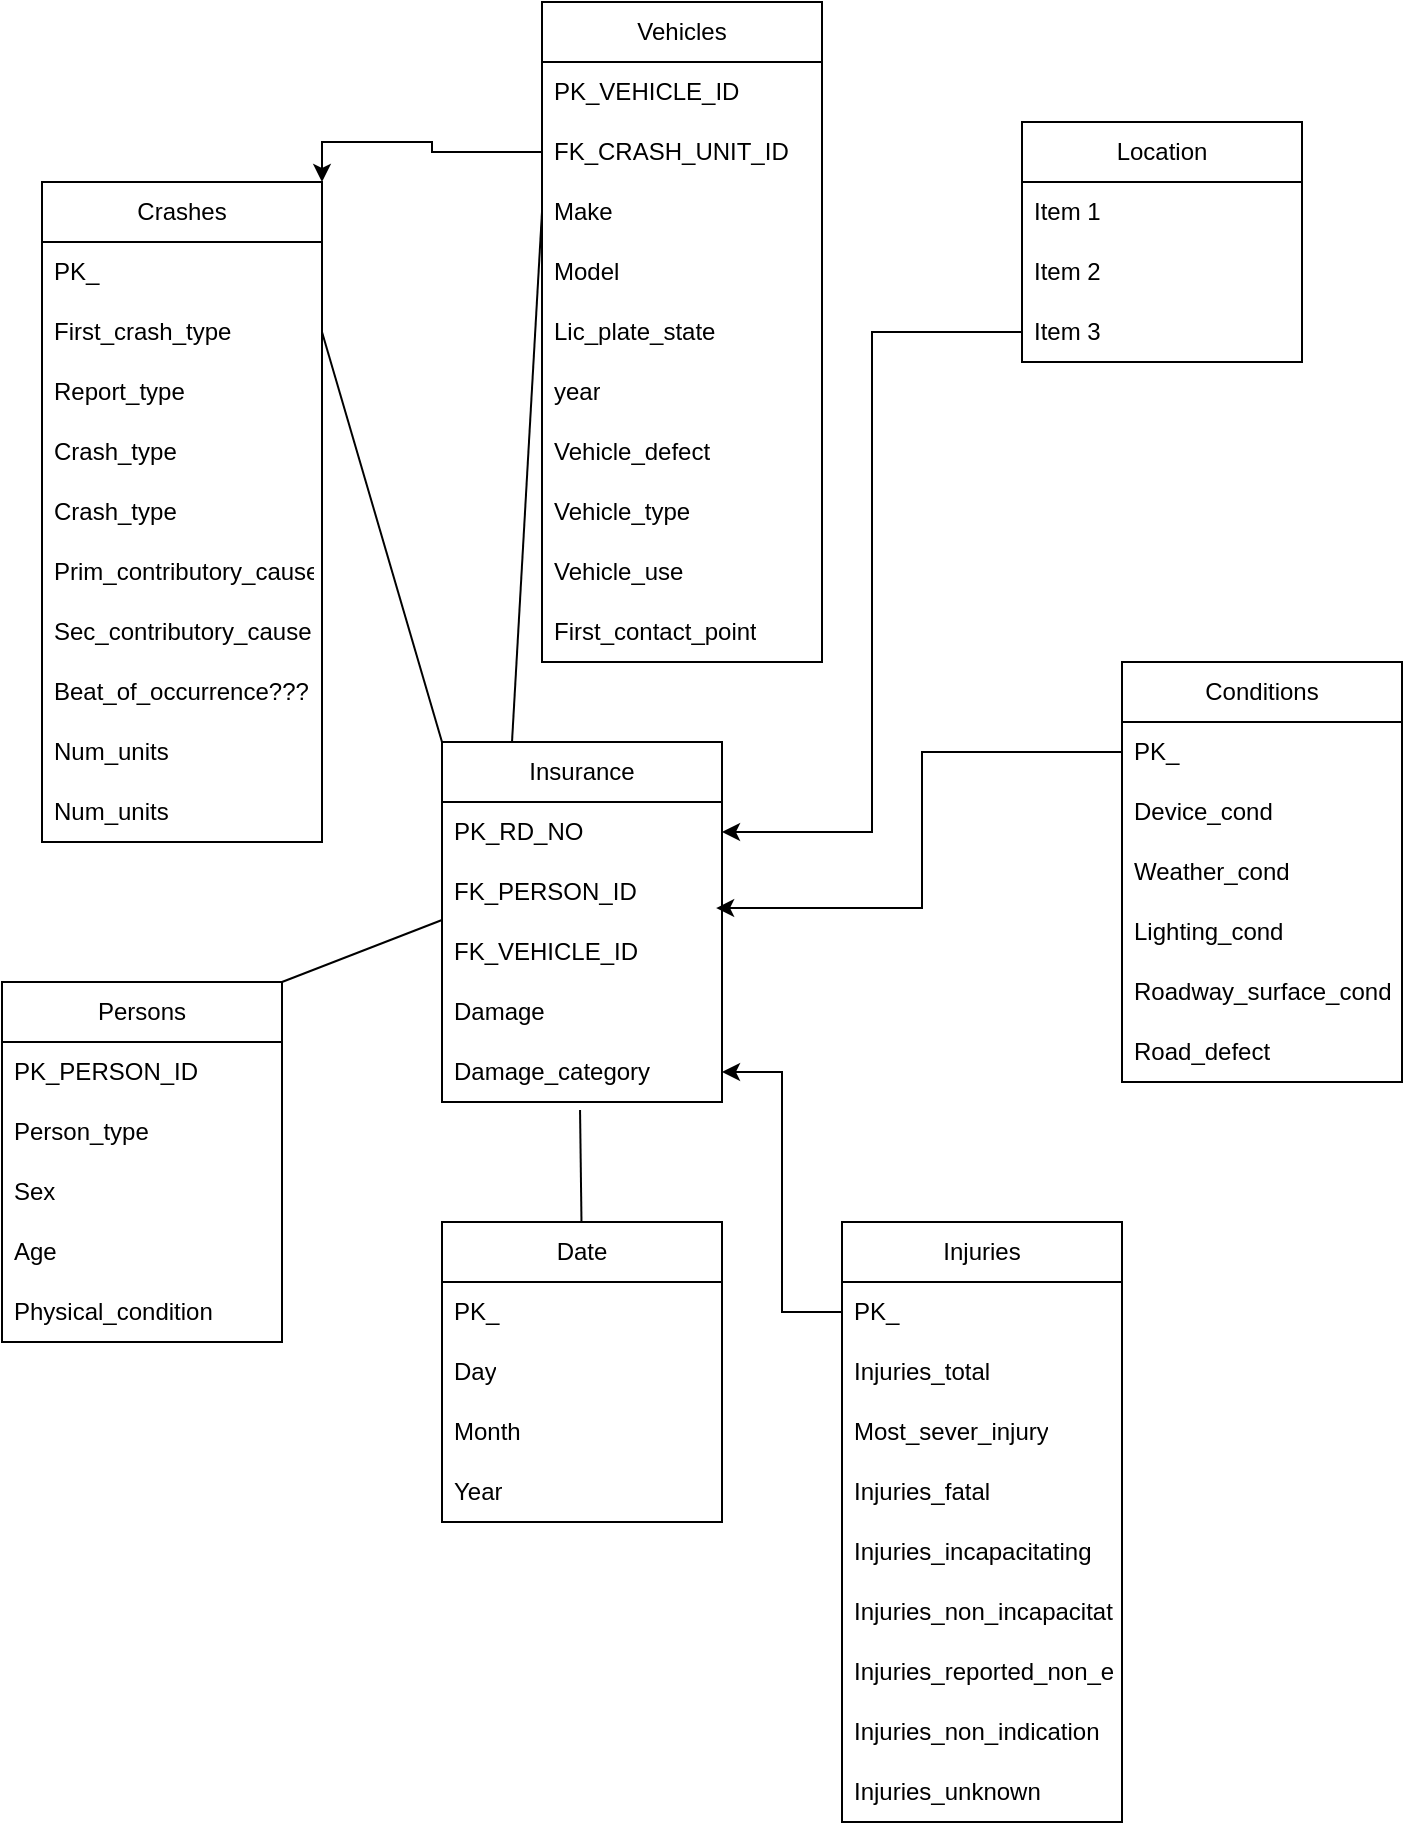 <mxfile version="24.8.4">
  <diagram name="Page-1" id="KACtJtLfHoFofgFq4Jcb">
    <mxGraphModel dx="1146" dy="1645" grid="1" gridSize="10" guides="1" tooltips="1" connect="1" arrows="1" fold="1" page="1" pageScale="1" pageWidth="850" pageHeight="1100" math="0" shadow="0">
      <root>
        <mxCell id="0" />
        <mxCell id="1" parent="0" />
        <mxCell id="a1q94b2fRMbPK_vT1JX_-1" value="Insurance" style="swimlane;fontStyle=0;childLayout=stackLayout;horizontal=1;startSize=30;horizontalStack=0;resizeParent=1;resizeParentMax=0;resizeLast=0;collapsible=1;marginBottom=0;whiteSpace=wrap;html=1;" vertex="1" parent="1">
          <mxGeometry x="200" y="180" width="140" height="180" as="geometry" />
        </mxCell>
        <mxCell id="a1q94b2fRMbPK_vT1JX_-4" value="PK_RD_NO" style="text;strokeColor=none;fillColor=none;align=left;verticalAlign=middle;spacingLeft=4;spacingRight=4;overflow=hidden;points=[[0,0.5],[1,0.5]];portConstraint=eastwest;rotatable=0;whiteSpace=wrap;html=1;" vertex="1" parent="a1q94b2fRMbPK_vT1JX_-1">
          <mxGeometry y="30" width="140" height="30" as="geometry" />
        </mxCell>
        <mxCell id="a1q94b2fRMbPK_vT1JX_-7" value="FK_PERSON_ID" style="text;strokeColor=none;fillColor=none;align=left;verticalAlign=middle;spacingLeft=4;spacingRight=4;overflow=hidden;points=[[0,0.5],[1,0.5]];portConstraint=eastwest;rotatable=0;whiteSpace=wrap;html=1;" vertex="1" parent="a1q94b2fRMbPK_vT1JX_-1">
          <mxGeometry y="60" width="140" height="30" as="geometry" />
        </mxCell>
        <mxCell id="a1q94b2fRMbPK_vT1JX_-8" value="FK_VEHICLE_ID" style="text;strokeColor=none;fillColor=none;align=left;verticalAlign=middle;spacingLeft=4;spacingRight=4;overflow=hidden;points=[[0,0.5],[1,0.5]];portConstraint=eastwest;rotatable=0;whiteSpace=wrap;html=1;" vertex="1" parent="a1q94b2fRMbPK_vT1JX_-1">
          <mxGeometry y="90" width="140" height="30" as="geometry" />
        </mxCell>
        <mxCell id="a1q94b2fRMbPK_vT1JX_-2" value="Damage" style="text;strokeColor=none;fillColor=none;align=left;verticalAlign=middle;spacingLeft=4;spacingRight=4;overflow=hidden;points=[[0,0.5],[1,0.5]];portConstraint=eastwest;rotatable=0;whiteSpace=wrap;html=1;" vertex="1" parent="a1q94b2fRMbPK_vT1JX_-1">
          <mxGeometry y="120" width="140" height="30" as="geometry" />
        </mxCell>
        <mxCell id="a1q94b2fRMbPK_vT1JX_-5" value="Damage_category" style="text;strokeColor=none;fillColor=none;align=left;verticalAlign=middle;spacingLeft=4;spacingRight=4;overflow=hidden;points=[[0,0.5],[1,0.5]];portConstraint=eastwest;rotatable=0;whiteSpace=wrap;html=1;" vertex="1" parent="a1q94b2fRMbPK_vT1JX_-1">
          <mxGeometry y="150" width="140" height="30" as="geometry" />
        </mxCell>
        <mxCell id="a1q94b2fRMbPK_vT1JX_-9" value="" style="endArrow=none;html=1;rounded=0;entryX=0.493;entryY=1.133;entryDx=0;entryDy=0;entryPerimeter=0;" edge="1" parent="1" target="a1q94b2fRMbPK_vT1JX_-5">
          <mxGeometry width="50" height="50" relative="1" as="geometry">
            <mxPoint x="270" y="440" as="sourcePoint" />
            <mxPoint x="300" y="260" as="targetPoint" />
          </mxGeometry>
        </mxCell>
        <mxCell id="a1q94b2fRMbPK_vT1JX_-10" value="Date" style="swimlane;fontStyle=0;childLayout=stackLayout;horizontal=1;startSize=30;horizontalStack=0;resizeParent=1;resizeParentMax=0;resizeLast=0;collapsible=1;marginBottom=0;whiteSpace=wrap;html=1;" vertex="1" parent="1">
          <mxGeometry x="200" y="420" width="140" height="150" as="geometry" />
        </mxCell>
        <mxCell id="a1q94b2fRMbPK_vT1JX_-11" value="PK_" style="text;strokeColor=none;fillColor=none;align=left;verticalAlign=middle;spacingLeft=4;spacingRight=4;overflow=hidden;points=[[0,0.5],[1,0.5]];portConstraint=eastwest;rotatable=0;whiteSpace=wrap;html=1;" vertex="1" parent="a1q94b2fRMbPK_vT1JX_-10">
          <mxGeometry y="30" width="140" height="30" as="geometry" />
        </mxCell>
        <mxCell id="a1q94b2fRMbPK_vT1JX_-12" value="Day" style="text;strokeColor=none;fillColor=none;align=left;verticalAlign=middle;spacingLeft=4;spacingRight=4;overflow=hidden;points=[[0,0.5],[1,0.5]];portConstraint=eastwest;rotatable=0;whiteSpace=wrap;html=1;" vertex="1" parent="a1q94b2fRMbPK_vT1JX_-10">
          <mxGeometry y="60" width="140" height="30" as="geometry" />
        </mxCell>
        <mxCell id="a1q94b2fRMbPK_vT1JX_-13" value="Month" style="text;strokeColor=none;fillColor=none;align=left;verticalAlign=middle;spacingLeft=4;spacingRight=4;overflow=hidden;points=[[0,0.5],[1,0.5]];portConstraint=eastwest;rotatable=0;whiteSpace=wrap;html=1;" vertex="1" parent="a1q94b2fRMbPK_vT1JX_-10">
          <mxGeometry y="90" width="140" height="30" as="geometry" />
        </mxCell>
        <mxCell id="a1q94b2fRMbPK_vT1JX_-14" value="Year" style="text;strokeColor=none;fillColor=none;align=left;verticalAlign=middle;spacingLeft=4;spacingRight=4;overflow=hidden;points=[[0,0.5],[1,0.5]];portConstraint=eastwest;rotatable=0;whiteSpace=wrap;html=1;" vertex="1" parent="a1q94b2fRMbPK_vT1JX_-10">
          <mxGeometry y="120" width="140" height="30" as="geometry" />
        </mxCell>
        <mxCell id="a1q94b2fRMbPK_vT1JX_-16" value="" style="endArrow=none;html=1;rounded=0;entryX=0;entryY=-0.033;entryDx=0;entryDy=0;entryPerimeter=0;exitX=1;exitY=0;exitDx=0;exitDy=0;" edge="1" parent="1" source="a1q94b2fRMbPK_vT1JX_-17" target="a1q94b2fRMbPK_vT1JX_-8">
          <mxGeometry width="50" height="50" relative="1" as="geometry">
            <mxPoint x="120" y="269" as="sourcePoint" />
            <mxPoint x="300" y="370" as="targetPoint" />
          </mxGeometry>
        </mxCell>
        <mxCell id="a1q94b2fRMbPK_vT1JX_-17" value="Persons" style="swimlane;fontStyle=0;childLayout=stackLayout;horizontal=1;startSize=30;horizontalStack=0;resizeParent=1;resizeParentMax=0;resizeLast=0;collapsible=1;marginBottom=0;whiteSpace=wrap;html=1;" vertex="1" parent="1">
          <mxGeometry x="-20" y="300" width="140" height="180" as="geometry" />
        </mxCell>
        <mxCell id="a1q94b2fRMbPK_vT1JX_-18" value="PK_PERSON_ID" style="text;strokeColor=none;fillColor=none;align=left;verticalAlign=middle;spacingLeft=4;spacingRight=4;overflow=hidden;points=[[0,0.5],[1,0.5]];portConstraint=eastwest;rotatable=0;whiteSpace=wrap;html=1;" vertex="1" parent="a1q94b2fRMbPK_vT1JX_-17">
          <mxGeometry y="30" width="140" height="30" as="geometry" />
        </mxCell>
        <mxCell id="a1q94b2fRMbPK_vT1JX_-19" value="Person_type" style="text;strokeColor=none;fillColor=none;align=left;verticalAlign=middle;spacingLeft=4;spacingRight=4;overflow=hidden;points=[[0,0.5],[1,0.5]];portConstraint=eastwest;rotatable=0;whiteSpace=wrap;html=1;" vertex="1" parent="a1q94b2fRMbPK_vT1JX_-17">
          <mxGeometry y="60" width="140" height="30" as="geometry" />
        </mxCell>
        <mxCell id="a1q94b2fRMbPK_vT1JX_-23" value="Sex" style="text;strokeColor=none;fillColor=none;align=left;verticalAlign=middle;spacingLeft=4;spacingRight=4;overflow=hidden;points=[[0,0.5],[1,0.5]];portConstraint=eastwest;rotatable=0;whiteSpace=wrap;html=1;" vertex="1" parent="a1q94b2fRMbPK_vT1JX_-17">
          <mxGeometry y="90" width="140" height="30" as="geometry" />
        </mxCell>
        <mxCell id="a1q94b2fRMbPK_vT1JX_-24" value="Age" style="text;strokeColor=none;fillColor=none;align=left;verticalAlign=middle;spacingLeft=4;spacingRight=4;overflow=hidden;points=[[0,0.5],[1,0.5]];portConstraint=eastwest;rotatable=0;whiteSpace=wrap;html=1;" vertex="1" parent="a1q94b2fRMbPK_vT1JX_-17">
          <mxGeometry y="120" width="140" height="30" as="geometry" />
        </mxCell>
        <mxCell id="a1q94b2fRMbPK_vT1JX_-20" value="Physical_condition" style="text;strokeColor=none;fillColor=none;align=left;verticalAlign=middle;spacingLeft=4;spacingRight=4;overflow=hidden;points=[[0,0.5],[1,0.5]];portConstraint=eastwest;rotatable=0;whiteSpace=wrap;html=1;" vertex="1" parent="a1q94b2fRMbPK_vT1JX_-17">
          <mxGeometry y="150" width="140" height="30" as="geometry" />
        </mxCell>
        <mxCell id="a1q94b2fRMbPK_vT1JX_-25" value="" style="endArrow=none;html=1;rounded=0;entryX=0;entryY=0;entryDx=0;entryDy=0;exitX=1;exitY=0.5;exitDx=0;exitDy=0;" edge="1" parent="1" source="a1q94b2fRMbPK_vT1JX_-28" target="a1q94b2fRMbPK_vT1JX_-1">
          <mxGeometry width="50" height="50" relative="1" as="geometry">
            <mxPoint x="150" y="150" as="sourcePoint" />
            <mxPoint x="240" y="270" as="targetPoint" />
          </mxGeometry>
        </mxCell>
        <mxCell id="a1q94b2fRMbPK_vT1JX_-26" value="Crashes" style="swimlane;fontStyle=0;childLayout=stackLayout;horizontal=1;startSize=30;horizontalStack=0;resizeParent=1;resizeParentMax=0;resizeLast=0;collapsible=1;marginBottom=0;whiteSpace=wrap;html=1;" vertex="1" parent="1">
          <mxGeometry y="-100" width="140" height="330" as="geometry" />
        </mxCell>
        <mxCell id="a1q94b2fRMbPK_vT1JX_-27" value="PK_" style="text;strokeColor=none;fillColor=none;align=left;verticalAlign=middle;spacingLeft=4;spacingRight=4;overflow=hidden;points=[[0,0.5],[1,0.5]];portConstraint=eastwest;rotatable=0;whiteSpace=wrap;html=1;" vertex="1" parent="a1q94b2fRMbPK_vT1JX_-26">
          <mxGeometry y="30" width="140" height="30" as="geometry" />
        </mxCell>
        <mxCell id="a1q94b2fRMbPK_vT1JX_-28" value="First_crash_type" style="text;strokeColor=none;fillColor=none;align=left;verticalAlign=middle;spacingLeft=4;spacingRight=4;overflow=hidden;points=[[0,0.5],[1,0.5]];portConstraint=eastwest;rotatable=0;whiteSpace=wrap;html=1;" vertex="1" parent="a1q94b2fRMbPK_vT1JX_-26">
          <mxGeometry y="60" width="140" height="30" as="geometry" />
        </mxCell>
        <mxCell id="a1q94b2fRMbPK_vT1JX_-38" value="Report_type" style="text;strokeColor=none;fillColor=none;align=left;verticalAlign=middle;spacingLeft=4;spacingRight=4;overflow=hidden;points=[[0,0.5],[1,0.5]];portConstraint=eastwest;rotatable=0;whiteSpace=wrap;html=1;" vertex="1" parent="a1q94b2fRMbPK_vT1JX_-26">
          <mxGeometry y="90" width="140" height="30" as="geometry" />
        </mxCell>
        <mxCell id="a1q94b2fRMbPK_vT1JX_-39" value="Crash_type" style="text;strokeColor=none;fillColor=none;align=left;verticalAlign=middle;spacingLeft=4;spacingRight=4;overflow=hidden;points=[[0,0.5],[1,0.5]];portConstraint=eastwest;rotatable=0;whiteSpace=wrap;html=1;" vertex="1" parent="a1q94b2fRMbPK_vT1JX_-26">
          <mxGeometry y="120" width="140" height="30" as="geometry" />
        </mxCell>
        <mxCell id="a1q94b2fRMbPK_vT1JX_-40" value="Crash_type" style="text;strokeColor=none;fillColor=none;align=left;verticalAlign=middle;spacingLeft=4;spacingRight=4;overflow=hidden;points=[[0,0.5],[1,0.5]];portConstraint=eastwest;rotatable=0;whiteSpace=wrap;html=1;" vertex="1" parent="a1q94b2fRMbPK_vT1JX_-26">
          <mxGeometry y="150" width="140" height="30" as="geometry" />
        </mxCell>
        <mxCell id="a1q94b2fRMbPK_vT1JX_-41" value="Prim_contributory_cause" style="text;strokeColor=none;fillColor=none;align=left;verticalAlign=middle;spacingLeft=4;spacingRight=4;overflow=hidden;points=[[0,0.5],[1,0.5]];portConstraint=eastwest;rotatable=0;whiteSpace=wrap;html=1;" vertex="1" parent="a1q94b2fRMbPK_vT1JX_-26">
          <mxGeometry y="180" width="140" height="30" as="geometry" />
        </mxCell>
        <mxCell id="a1q94b2fRMbPK_vT1JX_-42" value="Sec_contributory_cause" style="text;strokeColor=none;fillColor=none;align=left;verticalAlign=middle;spacingLeft=4;spacingRight=4;overflow=hidden;points=[[0,0.5],[1,0.5]];portConstraint=eastwest;rotatable=0;whiteSpace=wrap;html=1;" vertex="1" parent="a1q94b2fRMbPK_vT1JX_-26">
          <mxGeometry y="210" width="140" height="30" as="geometry" />
        </mxCell>
        <mxCell id="a1q94b2fRMbPK_vT1JX_-43" value="Beat_of_occurrence???" style="text;strokeColor=none;fillColor=none;align=left;verticalAlign=middle;spacingLeft=4;spacingRight=4;overflow=hidden;points=[[0,0.5],[1,0.5]];portConstraint=eastwest;rotatable=0;whiteSpace=wrap;html=1;" vertex="1" parent="a1q94b2fRMbPK_vT1JX_-26">
          <mxGeometry y="240" width="140" height="30" as="geometry" />
        </mxCell>
        <mxCell id="a1q94b2fRMbPK_vT1JX_-44" value="Num_units" style="text;strokeColor=none;fillColor=none;align=left;verticalAlign=middle;spacingLeft=4;spacingRight=4;overflow=hidden;points=[[0,0.5],[1,0.5]];portConstraint=eastwest;rotatable=0;whiteSpace=wrap;html=1;" vertex="1" parent="a1q94b2fRMbPK_vT1JX_-26">
          <mxGeometry y="270" width="140" height="30" as="geometry" />
        </mxCell>
        <mxCell id="a1q94b2fRMbPK_vT1JX_-29" value="Num_units" style="text;strokeColor=none;fillColor=none;align=left;verticalAlign=middle;spacingLeft=4;spacingRight=4;overflow=hidden;points=[[0,0.5],[1,0.5]];portConstraint=eastwest;rotatable=0;whiteSpace=wrap;html=1;" vertex="1" parent="a1q94b2fRMbPK_vT1JX_-26">
          <mxGeometry y="300" width="140" height="30" as="geometry" />
        </mxCell>
        <mxCell id="a1q94b2fRMbPK_vT1JX_-30" value="Vehicles" style="swimlane;fontStyle=0;childLayout=stackLayout;horizontal=1;startSize=30;horizontalStack=0;resizeParent=1;resizeParentMax=0;resizeLast=0;collapsible=1;marginBottom=0;whiteSpace=wrap;html=1;" vertex="1" parent="1">
          <mxGeometry x="250" y="-190" width="140" height="330" as="geometry" />
        </mxCell>
        <mxCell id="a1q94b2fRMbPK_vT1JX_-31" value="PK_VEHICLE_ID" style="text;strokeColor=none;fillColor=none;align=left;verticalAlign=middle;spacingLeft=4;spacingRight=4;overflow=hidden;points=[[0,0.5],[1,0.5]];portConstraint=eastwest;rotatable=0;whiteSpace=wrap;html=1;" vertex="1" parent="a1q94b2fRMbPK_vT1JX_-30">
          <mxGeometry y="30" width="140" height="30" as="geometry" />
        </mxCell>
        <mxCell id="a1q94b2fRMbPK_vT1JX_-32" value="FK_CRASH_UNIT_ID" style="text;strokeColor=none;fillColor=none;align=left;verticalAlign=middle;spacingLeft=4;spacingRight=4;overflow=hidden;points=[[0,0.5],[1,0.5]];portConstraint=eastwest;rotatable=0;whiteSpace=wrap;html=1;" vertex="1" parent="a1q94b2fRMbPK_vT1JX_-30">
          <mxGeometry y="60" width="140" height="30" as="geometry" />
        </mxCell>
        <mxCell id="a1q94b2fRMbPK_vT1JX_-33" value="Make" style="text;strokeColor=none;fillColor=none;align=left;verticalAlign=middle;spacingLeft=4;spacingRight=4;overflow=hidden;points=[[0,0.5],[1,0.5]];portConstraint=eastwest;rotatable=0;whiteSpace=wrap;html=1;" vertex="1" parent="a1q94b2fRMbPK_vT1JX_-30">
          <mxGeometry y="90" width="140" height="30" as="geometry" />
        </mxCell>
        <mxCell id="a1q94b2fRMbPK_vT1JX_-51" value="Model" style="text;strokeColor=none;fillColor=none;align=left;verticalAlign=middle;spacingLeft=4;spacingRight=4;overflow=hidden;points=[[0,0.5],[1,0.5]];portConstraint=eastwest;rotatable=0;whiteSpace=wrap;html=1;" vertex="1" parent="a1q94b2fRMbPK_vT1JX_-30">
          <mxGeometry y="120" width="140" height="30" as="geometry" />
        </mxCell>
        <mxCell id="a1q94b2fRMbPK_vT1JX_-52" value="Lic_plate_state" style="text;strokeColor=none;fillColor=none;align=left;verticalAlign=middle;spacingLeft=4;spacingRight=4;overflow=hidden;points=[[0,0.5],[1,0.5]];portConstraint=eastwest;rotatable=0;whiteSpace=wrap;html=1;" vertex="1" parent="a1q94b2fRMbPK_vT1JX_-30">
          <mxGeometry y="150" width="140" height="30" as="geometry" />
        </mxCell>
        <mxCell id="a1q94b2fRMbPK_vT1JX_-53" value="year" style="text;strokeColor=none;fillColor=none;align=left;verticalAlign=middle;spacingLeft=4;spacingRight=4;overflow=hidden;points=[[0,0.5],[1,0.5]];portConstraint=eastwest;rotatable=0;whiteSpace=wrap;html=1;" vertex="1" parent="a1q94b2fRMbPK_vT1JX_-30">
          <mxGeometry y="180" width="140" height="30" as="geometry" />
        </mxCell>
        <mxCell id="a1q94b2fRMbPK_vT1JX_-54" value="Vehicle_defect" style="text;strokeColor=none;fillColor=none;align=left;verticalAlign=middle;spacingLeft=4;spacingRight=4;overflow=hidden;points=[[0,0.5],[1,0.5]];portConstraint=eastwest;rotatable=0;whiteSpace=wrap;html=1;" vertex="1" parent="a1q94b2fRMbPK_vT1JX_-30">
          <mxGeometry y="210" width="140" height="30" as="geometry" />
        </mxCell>
        <mxCell id="a1q94b2fRMbPK_vT1JX_-55" value="Vehicle_type" style="text;strokeColor=none;fillColor=none;align=left;verticalAlign=middle;spacingLeft=4;spacingRight=4;overflow=hidden;points=[[0,0.5],[1,0.5]];portConstraint=eastwest;rotatable=0;whiteSpace=wrap;html=1;" vertex="1" parent="a1q94b2fRMbPK_vT1JX_-30">
          <mxGeometry y="240" width="140" height="30" as="geometry" />
        </mxCell>
        <mxCell id="a1q94b2fRMbPK_vT1JX_-57" value="Vehicle_use" style="text;strokeColor=none;fillColor=none;align=left;verticalAlign=middle;spacingLeft=4;spacingRight=4;overflow=hidden;points=[[0,0.5],[1,0.5]];portConstraint=eastwest;rotatable=0;whiteSpace=wrap;html=1;" vertex="1" parent="a1q94b2fRMbPK_vT1JX_-30">
          <mxGeometry y="270" width="140" height="30" as="geometry" />
        </mxCell>
        <mxCell id="a1q94b2fRMbPK_vT1JX_-58" value="First_contact_point" style="text;strokeColor=none;fillColor=none;align=left;verticalAlign=middle;spacingLeft=4;spacingRight=4;overflow=hidden;points=[[0,0.5],[1,0.5]];portConstraint=eastwest;rotatable=0;whiteSpace=wrap;html=1;" vertex="1" parent="a1q94b2fRMbPK_vT1JX_-30">
          <mxGeometry y="300" width="140" height="30" as="geometry" />
        </mxCell>
        <mxCell id="a1q94b2fRMbPK_vT1JX_-34" value="Conditions" style="swimlane;fontStyle=0;childLayout=stackLayout;horizontal=1;startSize=30;horizontalStack=0;resizeParent=1;resizeParentMax=0;resizeLast=0;collapsible=1;marginBottom=0;whiteSpace=wrap;html=1;" vertex="1" parent="1">
          <mxGeometry x="540" y="140" width="140" height="210" as="geometry" />
        </mxCell>
        <mxCell id="a1q94b2fRMbPK_vT1JX_-35" value="PK_" style="text;strokeColor=none;fillColor=none;align=left;verticalAlign=middle;spacingLeft=4;spacingRight=4;overflow=hidden;points=[[0,0.5],[1,0.5]];portConstraint=eastwest;rotatable=0;whiteSpace=wrap;html=1;" vertex="1" parent="a1q94b2fRMbPK_vT1JX_-34">
          <mxGeometry y="30" width="140" height="30" as="geometry" />
        </mxCell>
        <mxCell id="a1q94b2fRMbPK_vT1JX_-36" value="Device_cond" style="text;strokeColor=none;fillColor=none;align=left;verticalAlign=middle;spacingLeft=4;spacingRight=4;overflow=hidden;points=[[0,0.5],[1,0.5]];portConstraint=eastwest;rotatable=0;whiteSpace=wrap;html=1;" vertex="1" parent="a1q94b2fRMbPK_vT1JX_-34">
          <mxGeometry y="60" width="140" height="30" as="geometry" />
        </mxCell>
        <mxCell id="a1q94b2fRMbPK_vT1JX_-37" value="Weather_cond" style="text;strokeColor=none;fillColor=none;align=left;verticalAlign=middle;spacingLeft=4;spacingRight=4;overflow=hidden;points=[[0,0.5],[1,0.5]];portConstraint=eastwest;rotatable=0;whiteSpace=wrap;html=1;" vertex="1" parent="a1q94b2fRMbPK_vT1JX_-34">
          <mxGeometry y="90" width="140" height="30" as="geometry" />
        </mxCell>
        <mxCell id="a1q94b2fRMbPK_vT1JX_-61" value="Lighting_cond" style="text;strokeColor=none;fillColor=none;align=left;verticalAlign=middle;spacingLeft=4;spacingRight=4;overflow=hidden;points=[[0,0.5],[1,0.5]];portConstraint=eastwest;rotatable=0;whiteSpace=wrap;html=1;" vertex="1" parent="a1q94b2fRMbPK_vT1JX_-34">
          <mxGeometry y="120" width="140" height="30" as="geometry" />
        </mxCell>
        <mxCell id="a1q94b2fRMbPK_vT1JX_-62" value="Roadway_surface_cond" style="text;strokeColor=none;fillColor=none;align=left;verticalAlign=middle;spacingLeft=4;spacingRight=4;overflow=hidden;points=[[0,0.5],[1,0.5]];portConstraint=eastwest;rotatable=0;whiteSpace=wrap;html=1;" vertex="1" parent="a1q94b2fRMbPK_vT1JX_-34">
          <mxGeometry y="150" width="140" height="30" as="geometry" />
        </mxCell>
        <mxCell id="a1q94b2fRMbPK_vT1JX_-63" value="Road_defect" style="text;strokeColor=none;fillColor=none;align=left;verticalAlign=middle;spacingLeft=4;spacingRight=4;overflow=hidden;points=[[0,0.5],[1,0.5]];portConstraint=eastwest;rotatable=0;whiteSpace=wrap;html=1;" vertex="1" parent="a1q94b2fRMbPK_vT1JX_-34">
          <mxGeometry y="180" width="140" height="30" as="geometry" />
        </mxCell>
        <mxCell id="a1q94b2fRMbPK_vT1JX_-45" value="Injuries" style="swimlane;fontStyle=0;childLayout=stackLayout;horizontal=1;startSize=30;horizontalStack=0;resizeParent=1;resizeParentMax=0;resizeLast=0;collapsible=1;marginBottom=0;whiteSpace=wrap;html=1;" vertex="1" parent="1">
          <mxGeometry x="400" y="420" width="140" height="300" as="geometry" />
        </mxCell>
        <mxCell id="a1q94b2fRMbPK_vT1JX_-46" value="PK_" style="text;strokeColor=none;fillColor=none;align=left;verticalAlign=middle;spacingLeft=4;spacingRight=4;overflow=hidden;points=[[0,0.5],[1,0.5]];portConstraint=eastwest;rotatable=0;whiteSpace=wrap;html=1;" vertex="1" parent="a1q94b2fRMbPK_vT1JX_-45">
          <mxGeometry y="30" width="140" height="30" as="geometry" />
        </mxCell>
        <mxCell id="a1q94b2fRMbPK_vT1JX_-47" value="Injuries_total" style="text;strokeColor=none;fillColor=none;align=left;verticalAlign=middle;spacingLeft=4;spacingRight=4;overflow=hidden;points=[[0,0.5],[1,0.5]];portConstraint=eastwest;rotatable=0;whiteSpace=wrap;html=1;" vertex="1" parent="a1q94b2fRMbPK_vT1JX_-45">
          <mxGeometry y="60" width="140" height="30" as="geometry" />
        </mxCell>
        <mxCell id="a1q94b2fRMbPK_vT1JX_-48" value="Most_sever_injury" style="text;strokeColor=none;fillColor=none;align=left;verticalAlign=middle;spacingLeft=4;spacingRight=4;overflow=hidden;points=[[0,0.5],[1,0.5]];portConstraint=eastwest;rotatable=0;whiteSpace=wrap;html=1;" vertex="1" parent="a1q94b2fRMbPK_vT1JX_-45">
          <mxGeometry y="90" width="140" height="30" as="geometry" />
        </mxCell>
        <mxCell id="a1q94b2fRMbPK_vT1JX_-68" value="Injuries_fatal" style="text;strokeColor=none;fillColor=none;align=left;verticalAlign=middle;spacingLeft=4;spacingRight=4;overflow=hidden;points=[[0,0.5],[1,0.5]];portConstraint=eastwest;rotatable=0;whiteSpace=wrap;html=1;" vertex="1" parent="a1q94b2fRMbPK_vT1JX_-45">
          <mxGeometry y="120" width="140" height="30" as="geometry" />
        </mxCell>
        <mxCell id="a1q94b2fRMbPK_vT1JX_-69" value="Injuries_incapacitating" style="text;strokeColor=none;fillColor=none;align=left;verticalAlign=middle;spacingLeft=4;spacingRight=4;overflow=hidden;points=[[0,0.5],[1,0.5]];portConstraint=eastwest;rotatable=0;whiteSpace=wrap;html=1;" vertex="1" parent="a1q94b2fRMbPK_vT1JX_-45">
          <mxGeometry y="150" width="140" height="30" as="geometry" />
        </mxCell>
        <mxCell id="a1q94b2fRMbPK_vT1JX_-70" value="Injuries_non_incapacitating" style="text;strokeColor=none;fillColor=none;align=left;verticalAlign=middle;spacingLeft=4;spacingRight=4;overflow=hidden;points=[[0,0.5],[1,0.5]];portConstraint=eastwest;rotatable=0;whiteSpace=wrap;html=1;" vertex="1" parent="a1q94b2fRMbPK_vT1JX_-45">
          <mxGeometry y="180" width="140" height="30" as="geometry" />
        </mxCell>
        <mxCell id="a1q94b2fRMbPK_vT1JX_-72" value="Injuries_reported_non_evident" style="text;strokeColor=none;fillColor=none;align=left;verticalAlign=middle;spacingLeft=4;spacingRight=4;overflow=hidden;points=[[0,0.5],[1,0.5]];portConstraint=eastwest;rotatable=0;whiteSpace=wrap;html=1;" vertex="1" parent="a1q94b2fRMbPK_vT1JX_-45">
          <mxGeometry y="210" width="140" height="30" as="geometry" />
        </mxCell>
        <mxCell id="a1q94b2fRMbPK_vT1JX_-73" value="Injuries_non_indication" style="text;strokeColor=none;fillColor=none;align=left;verticalAlign=middle;spacingLeft=4;spacingRight=4;overflow=hidden;points=[[0,0.5],[1,0.5]];portConstraint=eastwest;rotatable=0;whiteSpace=wrap;html=1;" vertex="1" parent="a1q94b2fRMbPK_vT1JX_-45">
          <mxGeometry y="240" width="140" height="30" as="geometry" />
        </mxCell>
        <mxCell id="a1q94b2fRMbPK_vT1JX_-71" value="Injuries_unknown" style="text;strokeColor=none;fillColor=none;align=left;verticalAlign=middle;spacingLeft=4;spacingRight=4;overflow=hidden;points=[[0,0.5],[1,0.5]];portConstraint=eastwest;rotatable=0;whiteSpace=wrap;html=1;" vertex="1" parent="a1q94b2fRMbPK_vT1JX_-45">
          <mxGeometry y="270" width="140" height="30" as="geometry" />
        </mxCell>
        <mxCell id="a1q94b2fRMbPK_vT1JX_-49" value="" style="endArrow=none;html=1;rounded=0;exitX=0.25;exitY=0;exitDx=0;exitDy=0;entryX=0;entryY=0.5;entryDx=0;entryDy=0;" edge="1" parent="1" source="a1q94b2fRMbPK_vT1JX_-1" target="a1q94b2fRMbPK_vT1JX_-33">
          <mxGeometry width="50" height="50" relative="1" as="geometry">
            <mxPoint x="240" y="170" as="sourcePoint" />
            <mxPoint x="290" y="120" as="targetPoint" />
          </mxGeometry>
        </mxCell>
        <mxCell id="a1q94b2fRMbPK_vT1JX_-50" style="edgeStyle=orthogonalEdgeStyle;rounded=0;orthogonalLoop=1;jettySize=auto;html=1;exitX=0;exitY=0.5;exitDx=0;exitDy=0;entryX=1;entryY=0;entryDx=0;entryDy=0;" edge="1" parent="1" source="a1q94b2fRMbPK_vT1JX_-32" target="a1q94b2fRMbPK_vT1JX_-26">
          <mxGeometry relative="1" as="geometry" />
        </mxCell>
        <mxCell id="a1q94b2fRMbPK_vT1JX_-59" style="edgeStyle=orthogonalEdgeStyle;rounded=0;orthogonalLoop=1;jettySize=auto;html=1;entryX=0.979;entryY=0.767;entryDx=0;entryDy=0;entryPerimeter=0;" edge="1" parent="1" source="a1q94b2fRMbPK_vT1JX_-35" target="a1q94b2fRMbPK_vT1JX_-7">
          <mxGeometry relative="1" as="geometry" />
        </mxCell>
        <mxCell id="a1q94b2fRMbPK_vT1JX_-66" style="edgeStyle=orthogonalEdgeStyle;rounded=0;orthogonalLoop=1;jettySize=auto;html=1;entryX=1;entryY=0.5;entryDx=0;entryDy=0;" edge="1" parent="1" source="a1q94b2fRMbPK_vT1JX_-46" target="a1q94b2fRMbPK_vT1JX_-5">
          <mxGeometry relative="1" as="geometry" />
        </mxCell>
        <mxCell id="a1q94b2fRMbPK_vT1JX_-74" value="Location" style="swimlane;fontStyle=0;childLayout=stackLayout;horizontal=1;startSize=30;horizontalStack=0;resizeParent=1;resizeParentMax=0;resizeLast=0;collapsible=1;marginBottom=0;whiteSpace=wrap;html=1;" vertex="1" parent="1">
          <mxGeometry x="490" y="-130" width="140" height="120" as="geometry" />
        </mxCell>
        <mxCell id="a1q94b2fRMbPK_vT1JX_-75" value="Item 1" style="text;strokeColor=none;fillColor=none;align=left;verticalAlign=middle;spacingLeft=4;spacingRight=4;overflow=hidden;points=[[0,0.5],[1,0.5]];portConstraint=eastwest;rotatable=0;whiteSpace=wrap;html=1;" vertex="1" parent="a1q94b2fRMbPK_vT1JX_-74">
          <mxGeometry y="30" width="140" height="30" as="geometry" />
        </mxCell>
        <mxCell id="a1q94b2fRMbPK_vT1JX_-76" value="Item 2" style="text;strokeColor=none;fillColor=none;align=left;verticalAlign=middle;spacingLeft=4;spacingRight=4;overflow=hidden;points=[[0,0.5],[1,0.5]];portConstraint=eastwest;rotatable=0;whiteSpace=wrap;html=1;" vertex="1" parent="a1q94b2fRMbPK_vT1JX_-74">
          <mxGeometry y="60" width="140" height="30" as="geometry" />
        </mxCell>
        <mxCell id="a1q94b2fRMbPK_vT1JX_-77" value="Item 3" style="text;strokeColor=none;fillColor=none;align=left;verticalAlign=middle;spacingLeft=4;spacingRight=4;overflow=hidden;points=[[0,0.5],[1,0.5]];portConstraint=eastwest;rotatable=0;whiteSpace=wrap;html=1;" vertex="1" parent="a1q94b2fRMbPK_vT1JX_-74">
          <mxGeometry y="90" width="140" height="30" as="geometry" />
        </mxCell>
        <mxCell id="a1q94b2fRMbPK_vT1JX_-78" style="edgeStyle=orthogonalEdgeStyle;rounded=0;orthogonalLoop=1;jettySize=auto;html=1;entryX=1;entryY=0.5;entryDx=0;entryDy=0;" edge="1" parent="1" source="a1q94b2fRMbPK_vT1JX_-77" target="a1q94b2fRMbPK_vT1JX_-4">
          <mxGeometry relative="1" as="geometry" />
        </mxCell>
      </root>
    </mxGraphModel>
  </diagram>
</mxfile>
